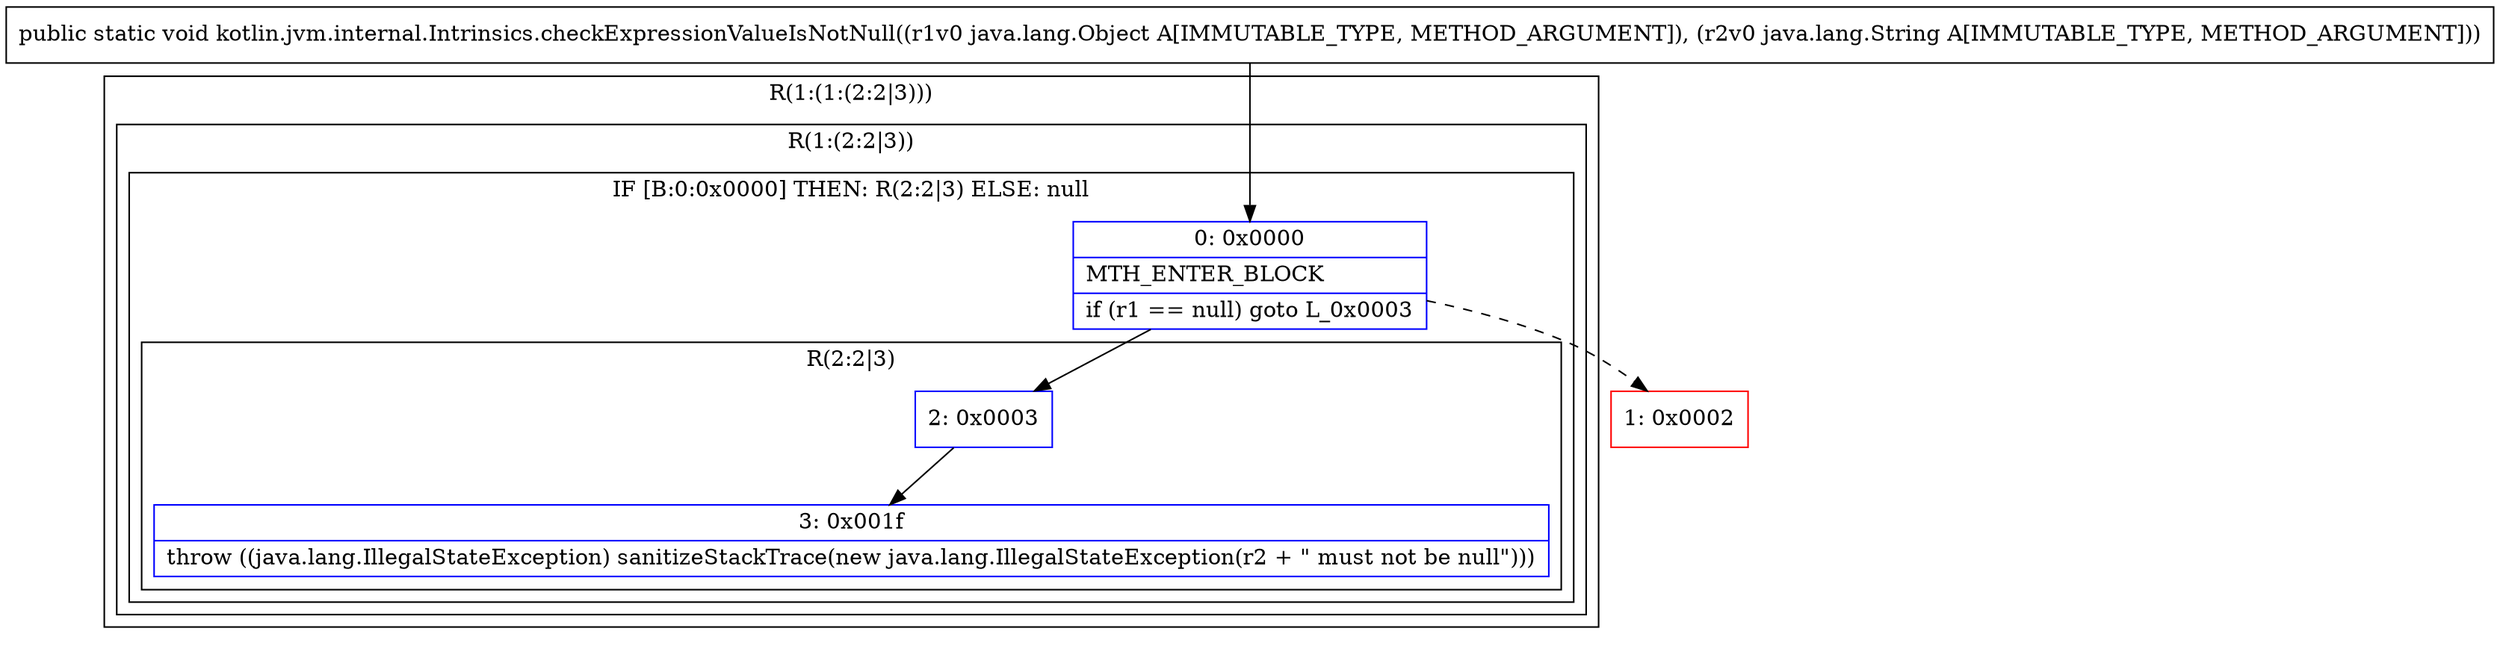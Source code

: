 digraph "CFG forkotlin.jvm.internal.Intrinsics.checkExpressionValueIsNotNull(Ljava\/lang\/Object;Ljava\/lang\/String;)V" {
subgraph cluster_Region_2045891235 {
label = "R(1:(1:(2:2|3)))";
node [shape=record,color=blue];
subgraph cluster_Region_176786642 {
label = "R(1:(2:2|3))";
node [shape=record,color=blue];
subgraph cluster_IfRegion_1079449213 {
label = "IF [B:0:0x0000] THEN: R(2:2|3) ELSE: null";
node [shape=record,color=blue];
Node_0 [shape=record,label="{0\:\ 0x0000|MTH_ENTER_BLOCK\l|if (r1 == null) goto L_0x0003\l}"];
subgraph cluster_Region_399549520 {
label = "R(2:2|3)";
node [shape=record,color=blue];
Node_2 [shape=record,label="{2\:\ 0x0003}"];
Node_3 [shape=record,label="{3\:\ 0x001f|throw ((java.lang.IllegalStateException) sanitizeStackTrace(new java.lang.IllegalStateException(r2 + \" must not be null\")))\l}"];
}
}
}
}
Node_1 [shape=record,color=red,label="{1\:\ 0x0002}"];
MethodNode[shape=record,label="{public static void kotlin.jvm.internal.Intrinsics.checkExpressionValueIsNotNull((r1v0 java.lang.Object A[IMMUTABLE_TYPE, METHOD_ARGUMENT]), (r2v0 java.lang.String A[IMMUTABLE_TYPE, METHOD_ARGUMENT])) }"];
MethodNode -> Node_0;
Node_0 -> Node_1[style=dashed];
Node_0 -> Node_2;
Node_2 -> Node_3;
}


